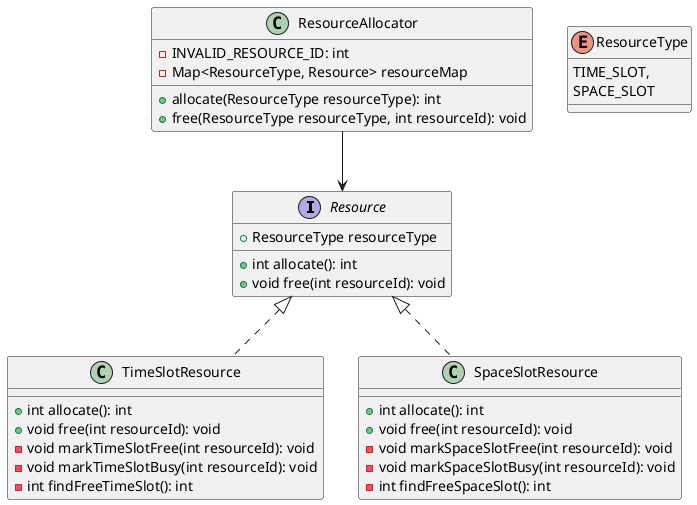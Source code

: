 @startuml
interface Resource {
    + ResourceType resourceType
    + int allocate(): int
    + void free(int resourceId): void
}

class TimeSlotResource implements Resource {
    + int allocate(): int
    + void free(int resourceId): void
    - void markTimeSlotFree(int resourceId): void
    - void markTimeSlotBusy(int resourceId): void
    - int findFreeTimeSlot(): int
}

class SpaceSlotResource implements Resource {
    + int allocate(): int
    + void free(int resourceId): void
    - void markSpaceSlotFree(int resourceId): void
    - void markSpaceSlotBusy(int resourceId): void
    - int findFreeSpaceSlot(): int
}

enum ResourceType {
    TIME_SLOT, 
    SPACE_SLOT
}

class ResourceAllocator {
    - INVALID_RESOURCE_ID: int
    - Map<ResourceType, Resource> resourceMap
    + allocate(ResourceType resourceType): int
    + free(ResourceType resourceType, int resourceId): void
}



ResourceAllocator --> Resource
@enduml